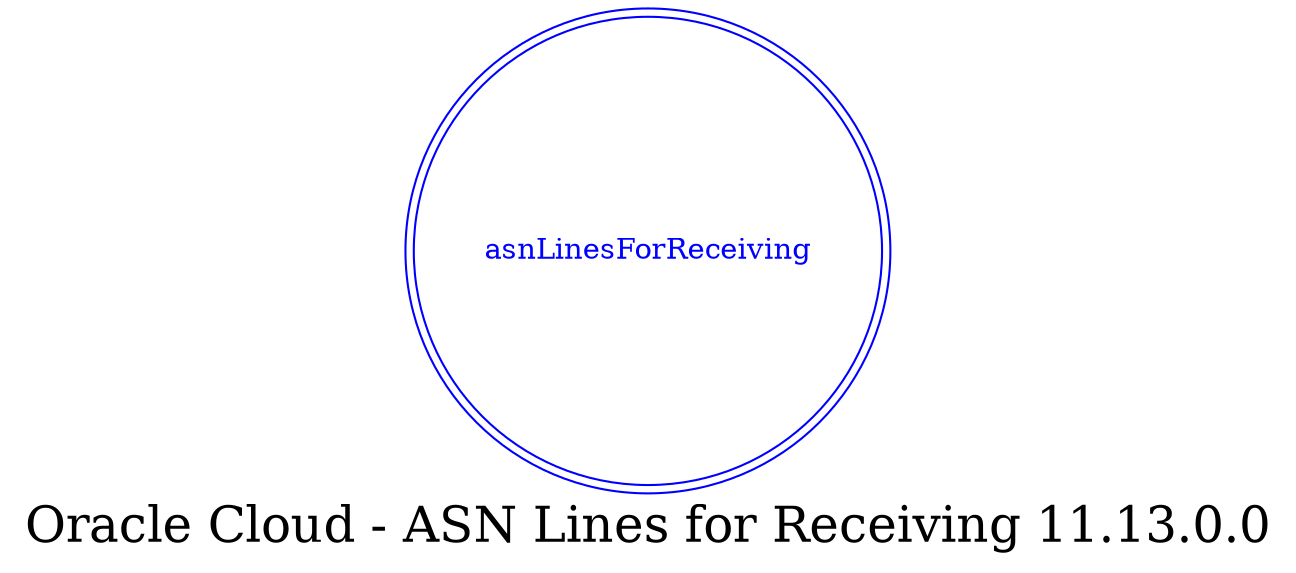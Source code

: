 digraph LexiconGraph {
graph[label="Oracle Cloud - ASN Lines for Receiving 11.13.0.0", fontsize=24]
splines=true
"asnLinesForReceiving" [color=blue, fontcolor=blue, shape=doublecircle]
}

